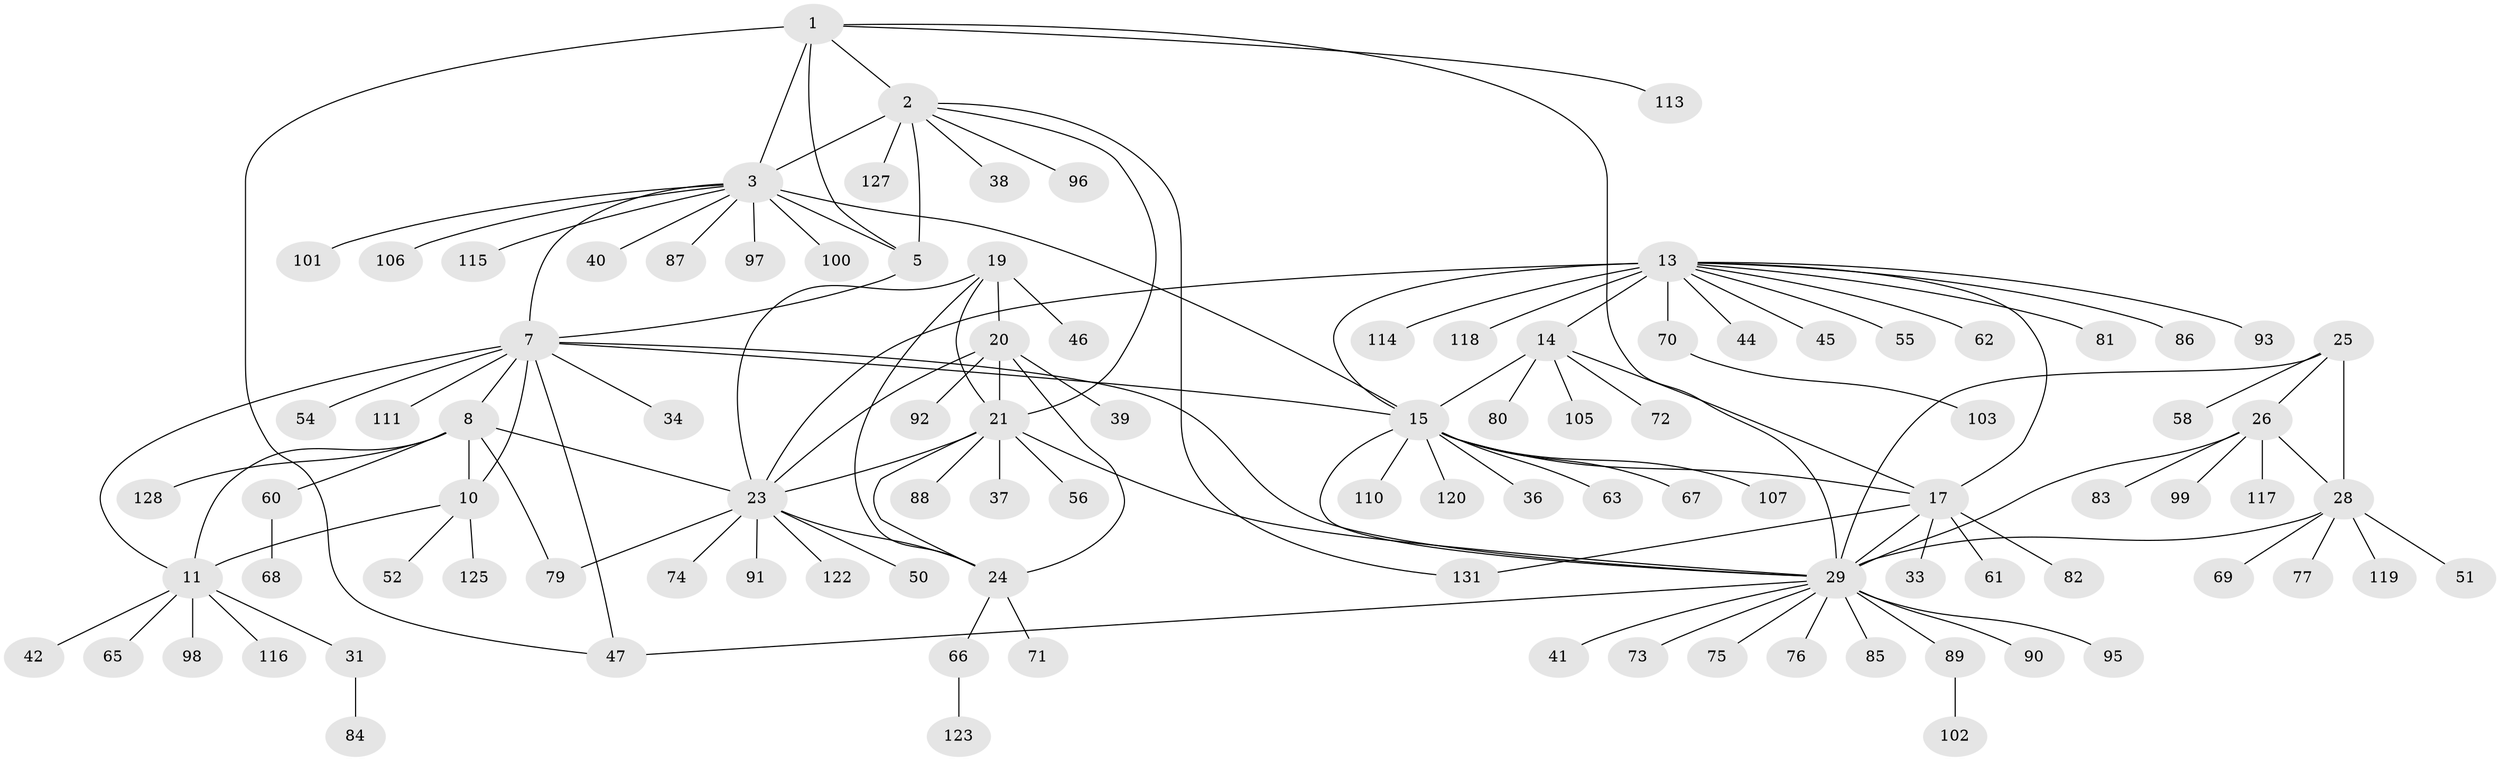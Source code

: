 // original degree distribution, {6: 0.04580152671755725, 11: 0.015267175572519083, 7: 0.03816793893129771, 13: 0.030534351145038167, 8: 0.05343511450381679, 9: 0.022900763358778626, 14: 0.007633587786259542, 12: 0.007633587786259542, 5: 0.007633587786259542, 2: 0.1297709923664122, 1: 0.6183206106870229, 3: 0.015267175572519083, 4: 0.007633587786259542}
// Generated by graph-tools (version 1.1) at 2025/11/02/27/25 16:11:32]
// undirected, 102 vertices, 131 edges
graph export_dot {
graph [start="1"]
  node [color=gray90,style=filled];
  1 [super="+4"];
  2 [super="+35"];
  3 [super="+6"];
  5 [super="+108"];
  7 [super="+124"];
  8 [super="+9"];
  10 [super="+43"];
  11 [super="+12"];
  13 [super="+18"];
  14 [super="+78"];
  15 [super="+16"];
  17 [super="+53"];
  19;
  20 [super="+48"];
  21 [super="+22"];
  23 [super="+59"];
  24 [super="+121"];
  25 [super="+27"];
  26 [super="+32"];
  28 [super="+49"];
  29 [super="+30"];
  31;
  33;
  34;
  36;
  37;
  38;
  39;
  40;
  41;
  42;
  44 [super="+130"];
  45;
  46;
  47 [super="+64"];
  50;
  51;
  52 [super="+57"];
  54;
  55;
  56;
  58;
  60;
  61;
  62;
  63 [super="+104"];
  65;
  66 [super="+94"];
  67;
  68;
  69;
  70;
  71;
  72;
  73;
  74;
  75;
  76 [super="+112"];
  77;
  79;
  80;
  81;
  82;
  83 [super="+109"];
  84;
  85;
  86;
  87;
  88;
  89;
  90;
  91;
  92;
  93;
  95;
  96;
  97;
  98;
  99 [super="+126"];
  100;
  101;
  102;
  103;
  105;
  106;
  107;
  110 [super="+129"];
  111;
  113;
  114;
  115;
  116;
  117;
  118;
  119;
  120;
  122;
  123;
  125;
  127;
  128;
  131;
  1 -- 2 [weight=2];
  1 -- 3 [weight=4];
  1 -- 5 [weight=2];
  1 -- 113;
  1 -- 29;
  1 -- 47;
  2 -- 3 [weight=2];
  2 -- 5;
  2 -- 21;
  2 -- 38;
  2 -- 96;
  2 -- 127;
  2 -- 131;
  3 -- 5 [weight=2];
  3 -- 100;
  3 -- 97;
  3 -- 101;
  3 -- 7;
  3 -- 40;
  3 -- 106;
  3 -- 15;
  3 -- 115;
  3 -- 87;
  5 -- 7;
  7 -- 8 [weight=2];
  7 -- 10;
  7 -- 11 [weight=2];
  7 -- 15;
  7 -- 29;
  7 -- 34;
  7 -- 47;
  7 -- 54;
  7 -- 111;
  8 -- 10 [weight=2];
  8 -- 11 [weight=4];
  8 -- 23;
  8 -- 60;
  8 -- 79;
  8 -- 128;
  10 -- 11 [weight=2];
  10 -- 52;
  10 -- 125;
  11 -- 116;
  11 -- 65;
  11 -- 98;
  11 -- 42;
  11 -- 31;
  13 -- 14 [weight=2];
  13 -- 15 [weight=4];
  13 -- 17 [weight=2];
  13 -- 44;
  13 -- 45;
  13 -- 55;
  13 -- 62;
  13 -- 81;
  13 -- 86;
  13 -- 93;
  13 -- 114;
  13 -- 118;
  13 -- 70;
  13 -- 23;
  14 -- 15 [weight=2];
  14 -- 17;
  14 -- 72;
  14 -- 80;
  14 -- 105;
  15 -- 17 [weight=2];
  15 -- 63;
  15 -- 67;
  15 -- 107;
  15 -- 110;
  15 -- 29;
  15 -- 36;
  15 -- 120;
  17 -- 33;
  17 -- 131;
  17 -- 82;
  17 -- 61;
  17 -- 29;
  19 -- 20;
  19 -- 21 [weight=2];
  19 -- 23;
  19 -- 24;
  19 -- 46;
  20 -- 21 [weight=2];
  20 -- 23;
  20 -- 24;
  20 -- 39;
  20 -- 92;
  21 -- 23 [weight=2];
  21 -- 24 [weight=2];
  21 -- 37;
  21 -- 88;
  21 -- 56;
  21 -- 29;
  23 -- 24;
  23 -- 50;
  23 -- 74;
  23 -- 79;
  23 -- 91;
  23 -- 122;
  24 -- 66;
  24 -- 71;
  25 -- 26 [weight=2];
  25 -- 28 [weight=2];
  25 -- 29 [weight=4];
  25 -- 58;
  26 -- 28;
  26 -- 29 [weight=2];
  26 -- 83;
  26 -- 99;
  26 -- 117;
  28 -- 29 [weight=2];
  28 -- 51;
  28 -- 77;
  28 -- 119;
  28 -- 69;
  29 -- 75;
  29 -- 85;
  29 -- 89;
  29 -- 90;
  29 -- 73;
  29 -- 41;
  29 -- 76;
  29 -- 95;
  29 -- 47;
  31 -- 84;
  60 -- 68;
  66 -- 123;
  70 -- 103;
  89 -- 102;
}
